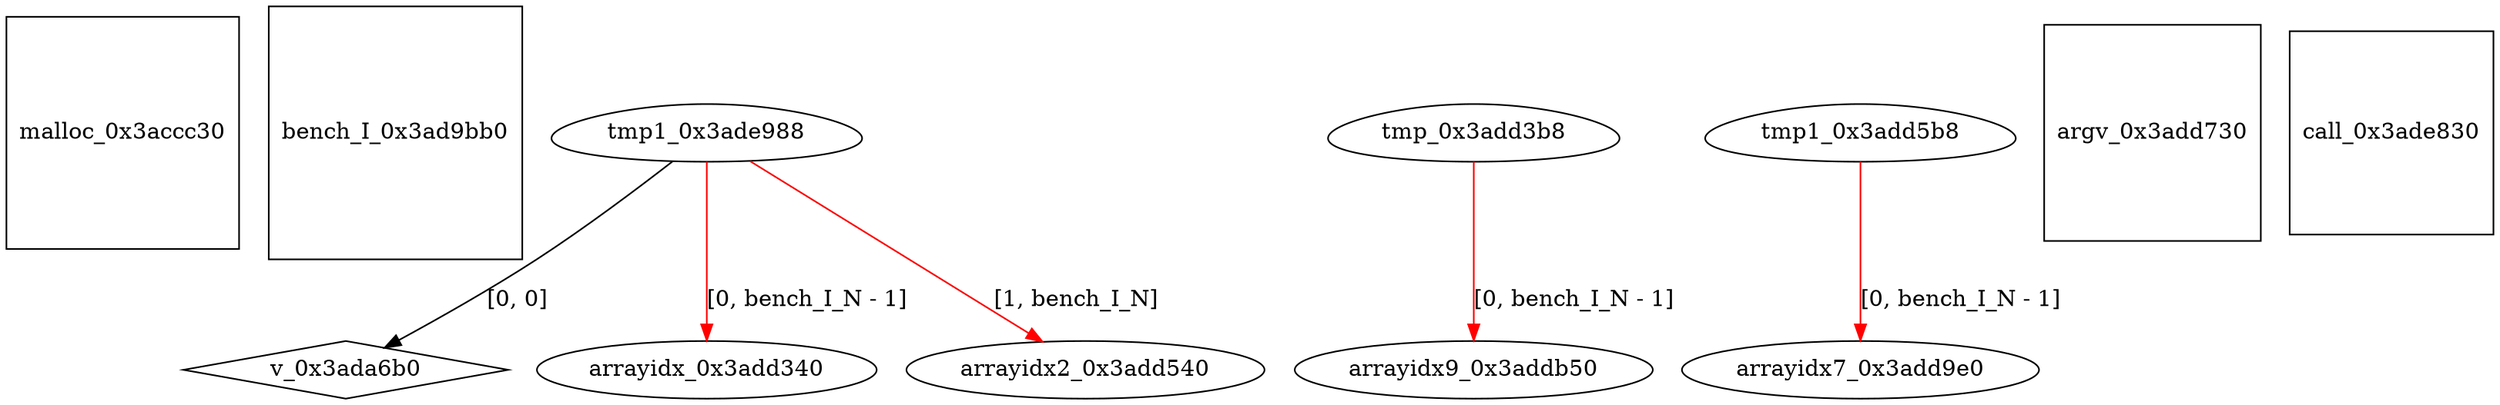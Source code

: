 digraph grafico {
"malloc_0x3accc30" [shape=square];
"bench_I_0x3ad9bb0" [shape=square];
"v_0x3ada6b0" [shape=diamond];
"tmp1_0x3ade988" -> "v_0x3ada6b0" [label="[0, 0]"];
"arrayidx_0x3add340" [shape=ellipse];
"tmp1_0x3ade988" -> "arrayidx_0x3add340" [label="[0, bench_I_N - 1]",color=red];
"tmp_0x3add3b8" [shape=egg];
"arrayidx2_0x3add540" [shape=ellipse];
"tmp1_0x3ade988" -> "arrayidx2_0x3add540" [label="[1, bench_I_N]",color=red];
"tmp1_0x3add5b8" [shape=egg];
"argv_0x3add730" [shape=square];
"arrayidx7_0x3add9e0" [shape=ellipse];
"tmp1_0x3add5b8" -> "arrayidx7_0x3add9e0" [label="[0, bench_I_N - 1]",color=red];
"arrayidx9_0x3addb50" [shape=ellipse];
"tmp_0x3add3b8" -> "arrayidx9_0x3addb50" [label="[0, bench_I_N - 1]",color=red];
"call_0x3ade830" [shape=square];
"tmp1_0x3ade988" [shape=egg];
}